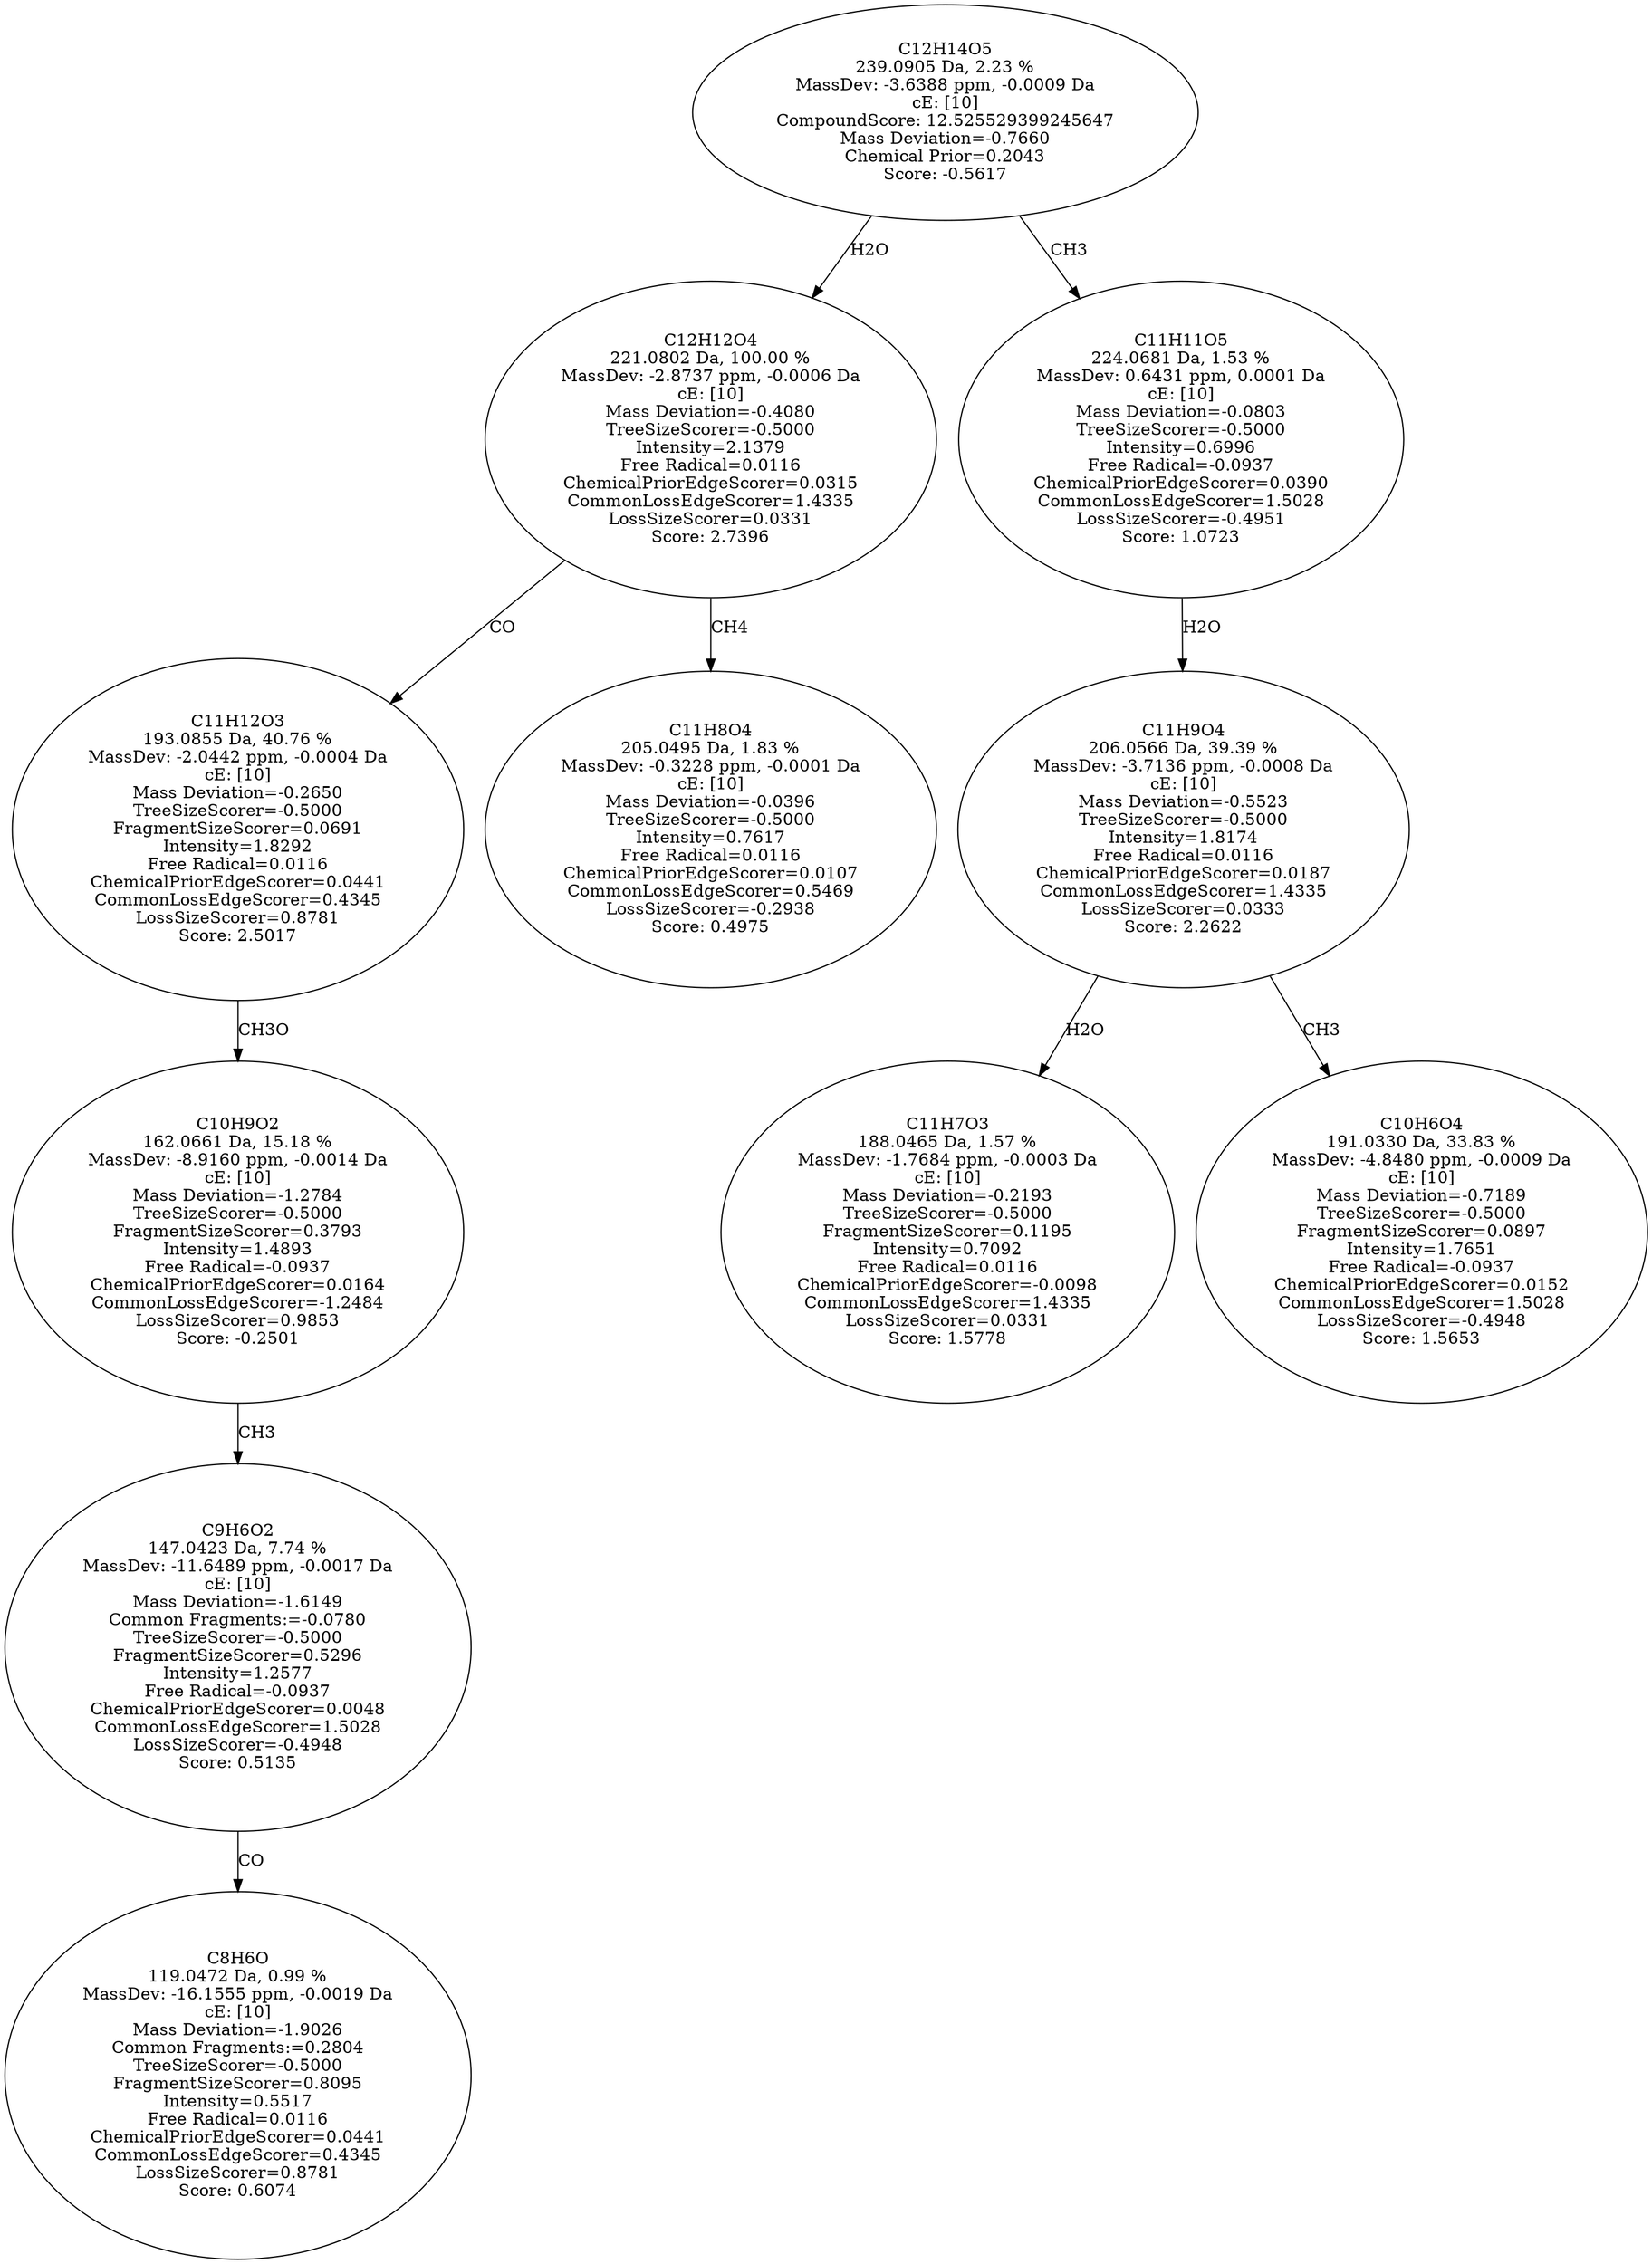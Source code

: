 strict digraph {
v1 [label="C8H6O\n119.0472 Da, 0.99 %\nMassDev: -16.1555 ppm, -0.0019 Da\ncE: [10]\nMass Deviation=-1.9026\nCommon Fragments:=0.2804\nTreeSizeScorer=-0.5000\nFragmentSizeScorer=0.8095\nIntensity=0.5517\nFree Radical=0.0116\nChemicalPriorEdgeScorer=0.0441\nCommonLossEdgeScorer=0.4345\nLossSizeScorer=0.8781\nScore: 0.6074"];
v2 [label="C9H6O2\n147.0423 Da, 7.74 %\nMassDev: -11.6489 ppm, -0.0017 Da\ncE: [10]\nMass Deviation=-1.6149\nCommon Fragments:=-0.0780\nTreeSizeScorer=-0.5000\nFragmentSizeScorer=0.5296\nIntensity=1.2577\nFree Radical=-0.0937\nChemicalPriorEdgeScorer=0.0048\nCommonLossEdgeScorer=1.5028\nLossSizeScorer=-0.4948\nScore: 0.5135"];
v3 [label="C10H9O2\n162.0661 Da, 15.18 %\nMassDev: -8.9160 ppm, -0.0014 Da\ncE: [10]\nMass Deviation=-1.2784\nTreeSizeScorer=-0.5000\nFragmentSizeScorer=0.3793\nIntensity=1.4893\nFree Radical=-0.0937\nChemicalPriorEdgeScorer=0.0164\nCommonLossEdgeScorer=-1.2484\nLossSizeScorer=0.9853\nScore: -0.2501"];
v4 [label="C11H12O3\n193.0855 Da, 40.76 %\nMassDev: -2.0442 ppm, -0.0004 Da\ncE: [10]\nMass Deviation=-0.2650\nTreeSizeScorer=-0.5000\nFragmentSizeScorer=0.0691\nIntensity=1.8292\nFree Radical=0.0116\nChemicalPriorEdgeScorer=0.0441\nCommonLossEdgeScorer=0.4345\nLossSizeScorer=0.8781\nScore: 2.5017"];
v5 [label="C11H8O4\n205.0495 Da, 1.83 %\nMassDev: -0.3228 ppm, -0.0001 Da\ncE: [10]\nMass Deviation=-0.0396\nTreeSizeScorer=-0.5000\nIntensity=0.7617\nFree Radical=0.0116\nChemicalPriorEdgeScorer=0.0107\nCommonLossEdgeScorer=0.5469\nLossSizeScorer=-0.2938\nScore: 0.4975"];
v6 [label="C12H12O4\n221.0802 Da, 100.00 %\nMassDev: -2.8737 ppm, -0.0006 Da\ncE: [10]\nMass Deviation=-0.4080\nTreeSizeScorer=-0.5000\nIntensity=2.1379\nFree Radical=0.0116\nChemicalPriorEdgeScorer=0.0315\nCommonLossEdgeScorer=1.4335\nLossSizeScorer=0.0331\nScore: 2.7396"];
v7 [label="C11H7O3\n188.0465 Da, 1.57 %\nMassDev: -1.7684 ppm, -0.0003 Da\ncE: [10]\nMass Deviation=-0.2193\nTreeSizeScorer=-0.5000\nFragmentSizeScorer=0.1195\nIntensity=0.7092\nFree Radical=0.0116\nChemicalPriorEdgeScorer=-0.0098\nCommonLossEdgeScorer=1.4335\nLossSizeScorer=0.0331\nScore: 1.5778"];
v8 [label="C10H6O4\n191.0330 Da, 33.83 %\nMassDev: -4.8480 ppm, -0.0009 Da\ncE: [10]\nMass Deviation=-0.7189\nTreeSizeScorer=-0.5000\nFragmentSizeScorer=0.0897\nIntensity=1.7651\nFree Radical=-0.0937\nChemicalPriorEdgeScorer=0.0152\nCommonLossEdgeScorer=1.5028\nLossSizeScorer=-0.4948\nScore: 1.5653"];
v9 [label="C11H9O4\n206.0566 Da, 39.39 %\nMassDev: -3.7136 ppm, -0.0008 Da\ncE: [10]\nMass Deviation=-0.5523\nTreeSizeScorer=-0.5000\nIntensity=1.8174\nFree Radical=0.0116\nChemicalPriorEdgeScorer=0.0187\nCommonLossEdgeScorer=1.4335\nLossSizeScorer=0.0333\nScore: 2.2622"];
v10 [label="C11H11O5\n224.0681 Da, 1.53 %\nMassDev: 0.6431 ppm, 0.0001 Da\ncE: [10]\nMass Deviation=-0.0803\nTreeSizeScorer=-0.5000\nIntensity=0.6996\nFree Radical=-0.0937\nChemicalPriorEdgeScorer=0.0390\nCommonLossEdgeScorer=1.5028\nLossSizeScorer=-0.4951\nScore: 1.0723"];
v11 [label="C12H14O5\n239.0905 Da, 2.23 %\nMassDev: -3.6388 ppm, -0.0009 Da\ncE: [10]\nCompoundScore: 12.525529399245647\nMass Deviation=-0.7660\nChemical Prior=0.2043\nScore: -0.5617"];
v2 -> v1 [label="CO"];
v3 -> v2 [label="CH3"];
v4 -> v3 [label="CH3O"];
v6 -> v4 [label="CO"];
v6 -> v5 [label="CH4"];
v11 -> v6 [label="H2O"];
v9 -> v7 [label="H2O"];
v9 -> v8 [label="CH3"];
v10 -> v9 [label="H2O"];
v11 -> v10 [label="CH3"];
}